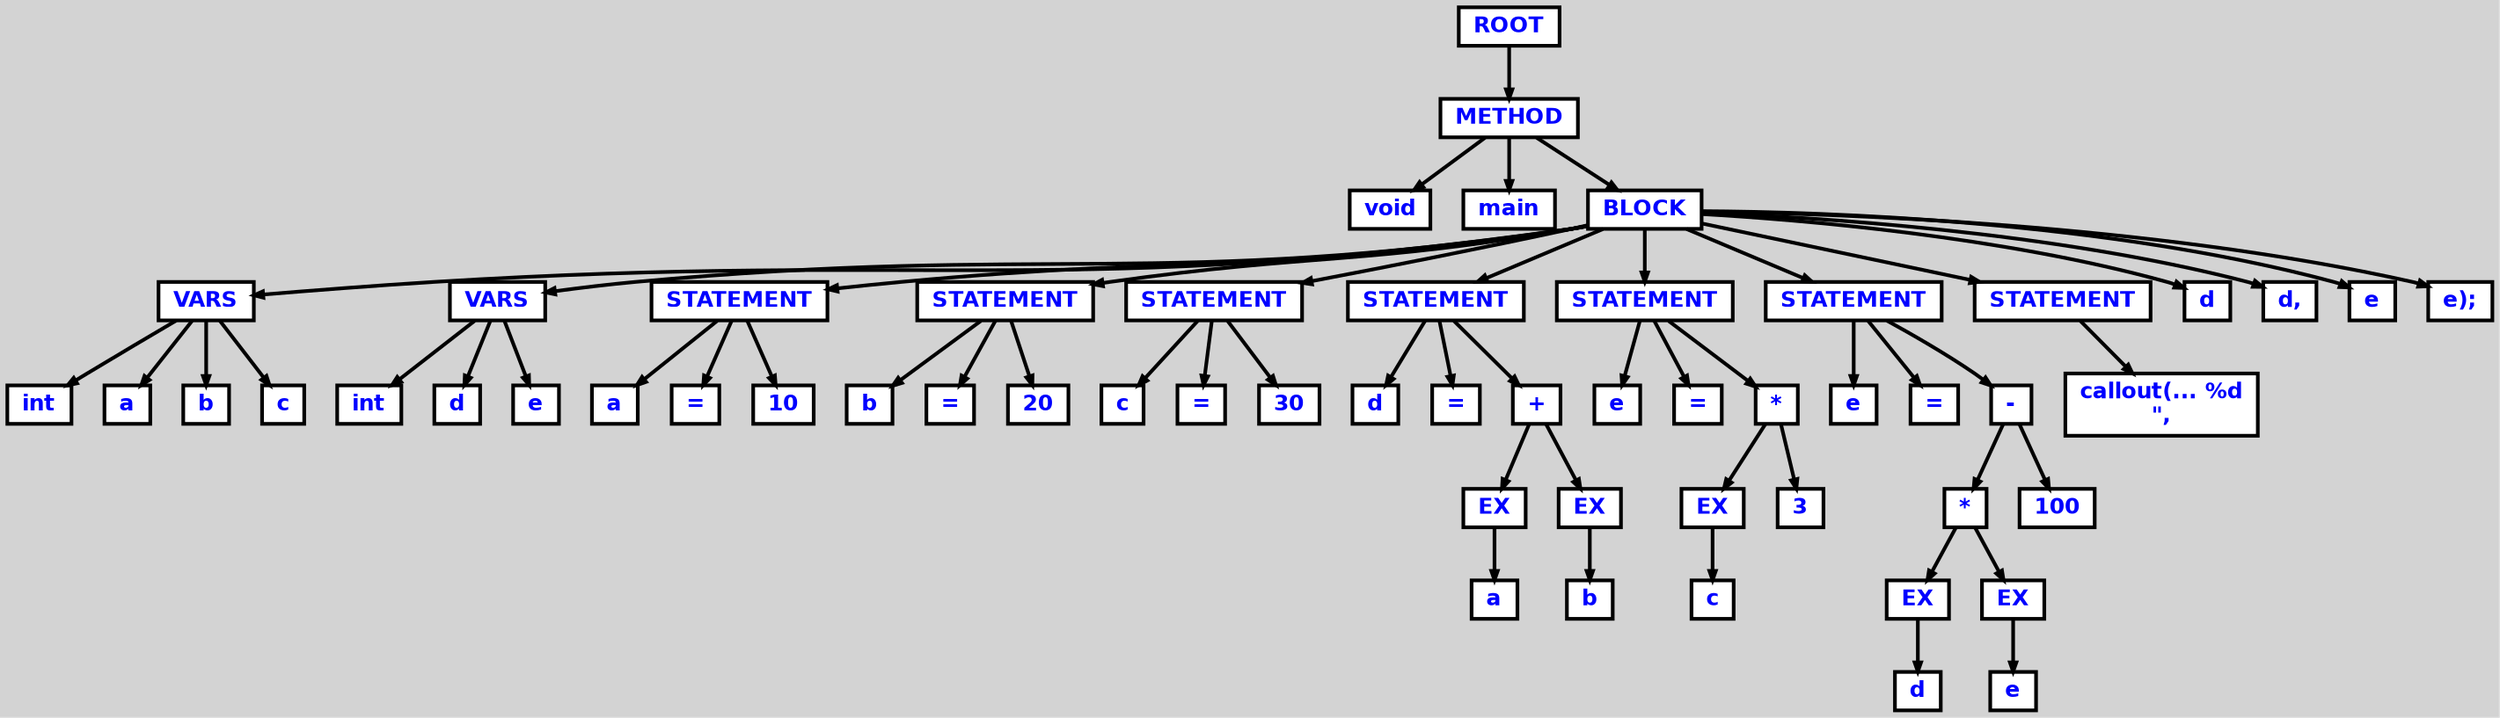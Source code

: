 digraph {

	ordering=out;
	ranksep=.4;
	bgcolor="lightgrey"; node [shape=box, fixedsize=false, fontsize=12, fontname="Helvetica-bold", fontcolor="blue"
		width=.25, height=.25, color="black", fillcolor="white", style="filled, solid, bold"];
	edge [arrowsize=.5, color="black", style="bold"]

  n0 [label="ROOT"];
  n1 [label="METHOD"];
  n1 [label="METHOD"];
  n2 [label="void"];
  n3 [label="main"];
  n4 [label="BLOCK"];
  n4 [label="BLOCK"];
  n5 [label="VARS"];
  n5 [label="VARS"];
  n6 [label="int"];
  n7 [label="a"];
  n8 [label="b"];
  n9 [label="c"];
  n10 [label="VARS"];
  n10 [label="VARS"];
  n11 [label="int"];
  n12 [label="d"];
  n13 [label="e"];
  n14 [label="STATEMENT"];
  n14 [label="STATEMENT"];
  n15 [label="a"];
  n16 [label="="];
  n17 [label="10"];
  n18 [label="STATEMENT"];
  n18 [label="STATEMENT"];
  n19 [label="b"];
  n20 [label="="];
  n21 [label="20"];
  n22 [label="STATEMENT"];
  n22 [label="STATEMENT"];
  n23 [label="c"];
  n24 [label="="];
  n25 [label="30"];
  n26 [label="STATEMENT"];
  n26 [label="STATEMENT"];
  n27 [label="d"];
  n28 [label="="];
  n29 [label="+"];
  n29 [label="+"];
  n30 [label="EX"];
  n30 [label="EX"];
  n31 [label="a"];
  n32 [label="EX"];
  n32 [label="EX"];
  n33 [label="b"];
  n34 [label="STATEMENT"];
  n34 [label="STATEMENT"];
  n35 [label="e"];
  n36 [label="="];
  n37 [label="*"];
  n37 [label="*"];
  n38 [label="EX"];
  n38 [label="EX"];
  n39 [label="c"];
  n40 [label="3"];
  n41 [label="STATEMENT"];
  n41 [label="STATEMENT"];
  n42 [label="e"];
  n43 [label="="];
  n44 [label="-"];
  n44 [label="-"];
  n45 [label="*"];
  n45 [label="*"];
  n46 [label="EX"];
  n46 [label="EX"];
  n47 [label="d"];
  n48 [label="EX"];
  n48 [label="EX"];
  n49 [label="e"];
  n50 [label="100"];
  n51 [label="STATEMENT"];
  n51 [label="STATEMENT"];
  n52 [label="callout(... %d\n\","];
  n53 [label="d"];
  n54 [label="d,"];
  n55 [label="e"];
  n56 [label="e);"];

  n0 -> n1 // "ROOT" -> "METHOD"
  n1 -> n2 // "METHOD" -> "void"
  n1 -> n3 // "METHOD" -> "main"
  n1 -> n4 // "METHOD" -> "BLOCK"
  n4 -> n5 // "BLOCK" -> "VARS"
  n5 -> n6 // "VARS" -> "int"
  n5 -> n7 // "VARS" -> "a"
  n5 -> n8 // "VARS" -> "b"
  n5 -> n9 // "VARS" -> "c"
  n4 -> n10 // "BLOCK" -> "VARS"
  n10 -> n11 // "VARS" -> "int"
  n10 -> n12 // "VARS" -> "d"
  n10 -> n13 // "VARS" -> "e"
  n4 -> n14 // "BLOCK" -> "STATEMENT"
  n14 -> n15 // "STATEMENT" -> "a"
  n14 -> n16 // "STATEMENT" -> "="
  n14 -> n17 // "STATEMENT" -> "10"
  n4 -> n18 // "BLOCK" -> "STATEMENT"
  n18 -> n19 // "STATEMENT" -> "b"
  n18 -> n20 // "STATEMENT" -> "="
  n18 -> n21 // "STATEMENT" -> "20"
  n4 -> n22 // "BLOCK" -> "STATEMENT"
  n22 -> n23 // "STATEMENT" -> "c"
  n22 -> n24 // "STATEMENT" -> "="
  n22 -> n25 // "STATEMENT" -> "30"
  n4 -> n26 // "BLOCK" -> "STATEMENT"
  n26 -> n27 // "STATEMENT" -> "d"
  n26 -> n28 // "STATEMENT" -> "="
  n26 -> n29 // "STATEMENT" -> "+"
  n29 -> n30 // "+" -> "EX"
  n30 -> n31 // "EX" -> "a"
  n29 -> n32 // "+" -> "EX"
  n32 -> n33 // "EX" -> "b"
  n4 -> n34 // "BLOCK" -> "STATEMENT"
  n34 -> n35 // "STATEMENT" -> "e"
  n34 -> n36 // "STATEMENT" -> "="
  n34 -> n37 // "STATEMENT" -> "*"
  n37 -> n38 // "*" -> "EX"
  n38 -> n39 // "EX" -> "c"
  n37 -> n40 // "*" -> "3"
  n4 -> n41 // "BLOCK" -> "STATEMENT"
  n41 -> n42 // "STATEMENT" -> "e"
  n41 -> n43 // "STATEMENT" -> "="
  n41 -> n44 // "STATEMENT" -> "-"
  n44 -> n45 // "-" -> "*"
  n45 -> n46 // "*" -> "EX"
  n46 -> n47 // "EX" -> "d"
  n45 -> n48 // "*" -> "EX"
  n48 -> n49 // "EX" -> "e"
  n44 -> n50 // "-" -> "100"
  n4 -> n51 // "BLOCK" -> "STATEMENT"
  n51 -> n52 // "STATEMENT" -> "callout(... %d\n\","
  n4 -> n53 // "BLOCK" -> "d"
  n4 -> n54 // "BLOCK" -> "d,"
  n4 -> n55 // "BLOCK" -> "e"
  n4 -> n56 // "BLOCK" -> "e);"

}

